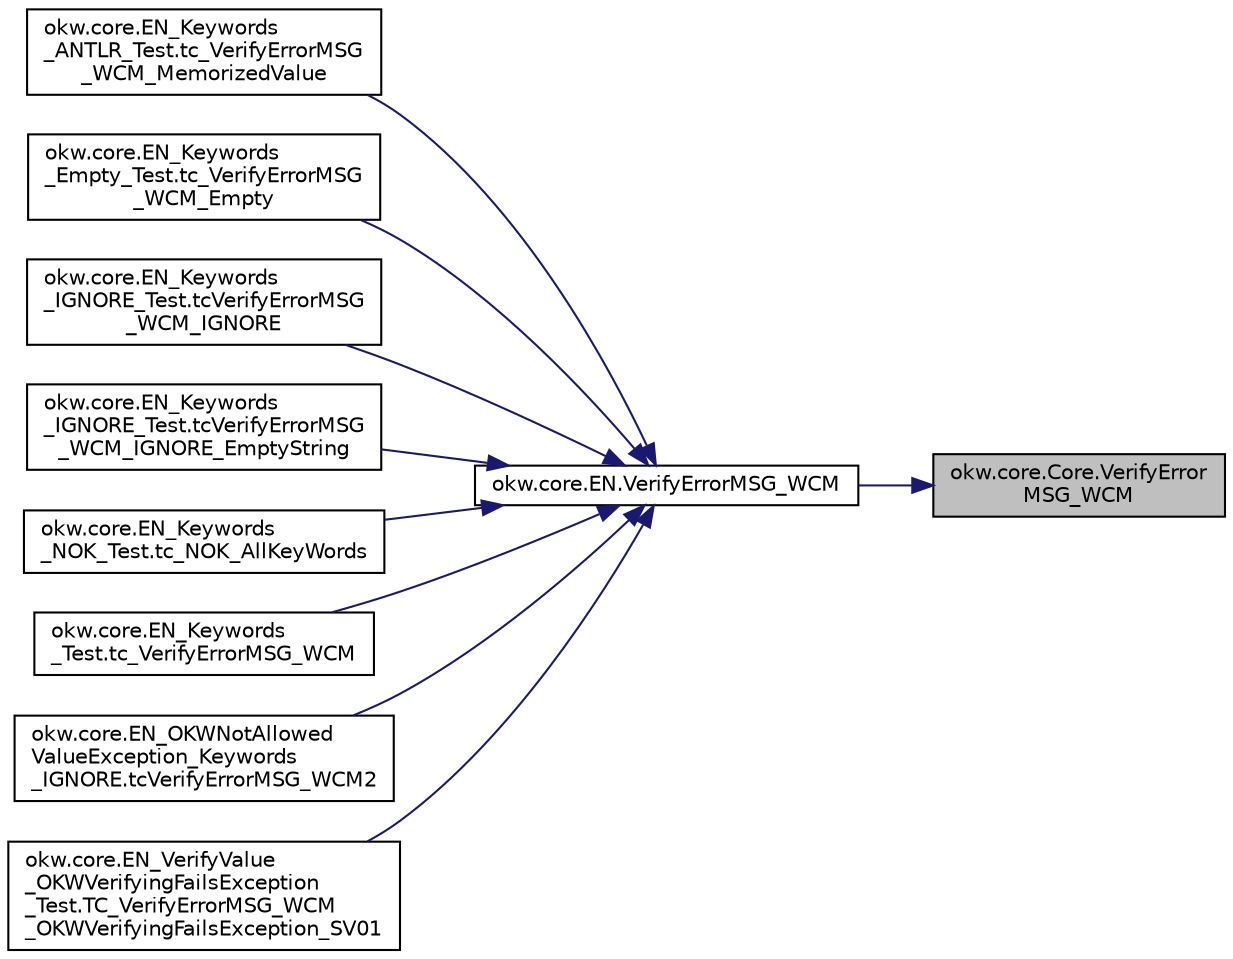 digraph "okw.core.Core.VerifyErrorMSG_WCM"
{
 // INTERACTIVE_SVG=YES
 // LATEX_PDF_SIZE
  edge [fontname="Helvetica",fontsize="10",labelfontname="Helvetica",labelfontsize="10"];
  node [fontname="Helvetica",fontsize="10",shape=record];
  rankdir="RL";
  Node4516 [label="okw.core.Core.VerifyError\lMSG_WCM",height=0.2,width=0.4,color="black", fillcolor="grey75", style="filled", fontcolor="black",tooltip="Überprüft Fehlermeldungen in mit Angular validierten Formularen."];
  Node4516 -> Node4517 [dir="back",color="midnightblue",fontsize="10",style="solid",fontname="Helvetica"];
  Node4517 [label="okw.core.EN.VerifyErrorMSG_WCM",height=0.2,width=0.4,color="black", fillcolor="white", style="filled",URL="$classokw_1_1core_1_1_e_n.html#a261eb59afd8f9766a67f707b66c4b059",tooltip="Überprüft Fehlermeldungen in mit Angular validierten Formularen."];
  Node4517 -> Node4518 [dir="back",color="midnightblue",fontsize="10",style="solid",fontname="Helvetica"];
  Node4518 [label="okw.core.EN_Keywords\l_ANTLR_Test.tc_VerifyErrorMSG\l_WCM_MemorizedValue",height=0.2,width=0.4,color="black", fillcolor="white", style="filled",URL="$classokw_1_1core_1_1_e_n___keywords___a_n_t_l_r___test.html#a0b15a15feff087b424ebd884f853556c",tooltip=" "];
  Node4517 -> Node4519 [dir="back",color="midnightblue",fontsize="10",style="solid",fontname="Helvetica"];
  Node4519 [label="okw.core.EN_Keywords\l_Empty_Test.tc_VerifyErrorMSG\l_WCM_Empty",height=0.2,width=0.4,color="black", fillcolor="white", style="filled",URL="$classokw_1_1core_1_1_e_n___keywords___empty___test.html#a13b394baa923afaa374314a4ccbca786",tooltip="Prüft \"${EMPTY}\" für das Schlüsslewort VerifyErrorMSG_WCM(string,string)"];
  Node4517 -> Node4520 [dir="back",color="midnightblue",fontsize="10",style="solid",fontname="Helvetica"];
  Node4520 [label="okw.core.EN_Keywords\l_IGNORE_Test.tcVerifyErrorMSG\l_WCM_IGNORE",height=0.2,width=0.4,color="black", fillcolor="white", style="filled",URL="$classokw_1_1core_1_1_e_n___keywords___i_g_n_o_r_e___test.html#a8e9a35543c0cbfa422e210b02c13c3a7",tooltip="Prüft ob das Schlüsselwort VerifyErrorMSG_WCM( FN, \"${IGNORE}\" ) nicht ausgeführt wird."];
  Node4517 -> Node4521 [dir="back",color="midnightblue",fontsize="10",style="solid",fontname="Helvetica"];
  Node4521 [label="okw.core.EN_Keywords\l_IGNORE_Test.tcVerifyErrorMSG\l_WCM_IGNORE_EmptyString",height=0.2,width=0.4,color="black", fillcolor="white", style="filled",URL="$classokw_1_1core_1_1_e_n___keywords___i_g_n_o_r_e___test.html#a5c364890967fa244bb98c7c08e5a39b5",tooltip=" "];
  Node4517 -> Node4522 [dir="back",color="midnightblue",fontsize="10",style="solid",fontname="Helvetica"];
  Node4522 [label="okw.core.EN_Keywords\l_NOK_Test.tc_NOK_AllKeyWords",height=0.2,width=0.4,color="black", fillcolor="white", style="filled",URL="$classokw_1_1core_1_1_e_n___keywords___n_o_k___test.html#a81a960a2341dfb0e27da7871291c84dc",tooltip="Prüft methoden aufruf für einen einfachen Click."];
  Node4517 -> Node4523 [dir="back",color="midnightblue",fontsize="10",style="solid",fontname="Helvetica"];
  Node4523 [label="okw.core.EN_Keywords\l_Test.tc_VerifyErrorMSG_WCM",height=0.2,width=0.4,color="black", fillcolor="white", style="filled",URL="$classokw_1_1core_1_1_e_n___keywords___test.html#aae612878b1d79a534c5b00e4a34b92f7",tooltip="\"Normaler\" Testfall für das Schlüsselwort EN.VerifyErrorMSG_WCM(String,String)."];
  Node4517 -> Node4524 [dir="back",color="midnightblue",fontsize="10",style="solid",fontname="Helvetica"];
  Node4524 [label="okw.core.EN_OKWNotAllowed\lValueException_Keywords\l_IGNORE.tcVerifyErrorMSG_WCM2",height=0.2,width=0.4,color="black", fillcolor="white", style="filled",URL="$classokw_1_1core_1_1_e_n___o_k_w_not_allowed_value_exception___keywords___i_g_n_o_r_e.html#a6108268b0c0401d30753dc21c1d3e598",tooltip="Prüft ob \"\"${IGNORE}${TCN}\" die Ausnahme okw.exceptions.OKWNotAllowedValueException auslöst."];
  Node4517 -> Node4525 [dir="back",color="midnightblue",fontsize="10",style="solid",fontname="Helvetica"];
  Node4525 [label="okw.core.EN_VerifyValue\l_OKWVerifyingFailsException\l_Test.TC_VerifyErrorMSG_WCM\l_OKWVerifyingFailsException_SV01",height=0.2,width=0.4,color="black", fillcolor="white", style="filled",URL="$classokw_1_1core_1_1_e_n___verify_value___o_k_w_verifying_fails_exception___test.html#ac0ad9ce6becd9df3a442fe43fff5bbe0",tooltip="Test auf das fehlerwerfen von VerifyErrorMSG_WCM."];
}
